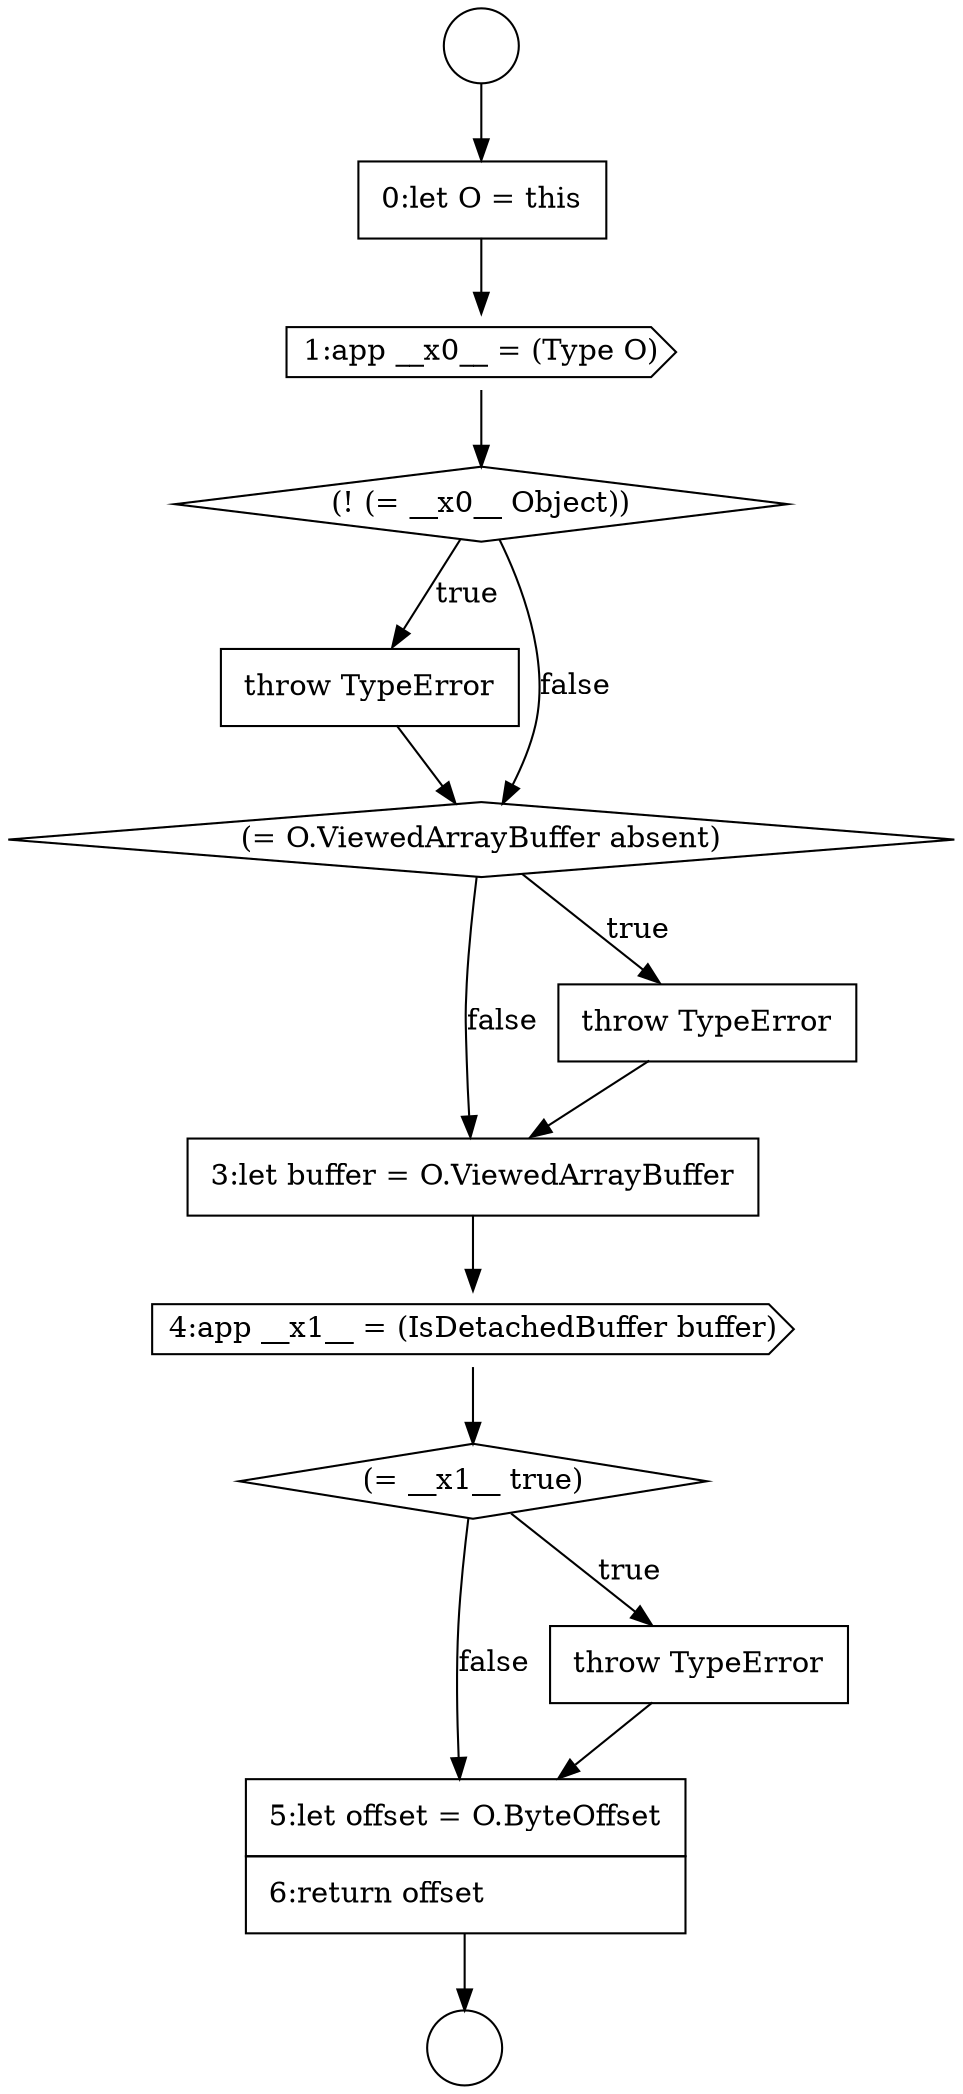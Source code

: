 digraph {
  node15450 [shape=none, margin=0, label=<<font color="black">
    <table border="0" cellborder="1" cellspacing="0" cellpadding="10">
      <tr><td align="left">3:let buffer = O.ViewedArrayBuffer</td></tr>
    </table>
  </font>> color="black" fillcolor="white" style=filled]
  node15445 [shape=cds, label=<<font color="black">1:app __x0__ = (Type O)</font>> color="black" fillcolor="white" style=filled]
  node15449 [shape=none, margin=0, label=<<font color="black">
    <table border="0" cellborder="1" cellspacing="0" cellpadding="10">
      <tr><td align="left">throw TypeError</td></tr>
    </table>
  </font>> color="black" fillcolor="white" style=filled]
  node15454 [shape=none, margin=0, label=<<font color="black">
    <table border="0" cellborder="1" cellspacing="0" cellpadding="10">
      <tr><td align="left">5:let offset = O.ByteOffset</td></tr>
      <tr><td align="left">6:return offset</td></tr>
    </table>
  </font>> color="black" fillcolor="white" style=filled]
  node15442 [shape=circle label=" " color="black" fillcolor="white" style=filled]
  node15446 [shape=diamond, label=<<font color="black">(! (= __x0__ Object))</font>> color="black" fillcolor="white" style=filled]
  node15447 [shape=none, margin=0, label=<<font color="black">
    <table border="0" cellborder="1" cellspacing="0" cellpadding="10">
      <tr><td align="left">throw TypeError</td></tr>
    </table>
  </font>> color="black" fillcolor="white" style=filled]
  node15443 [shape=circle label=" " color="black" fillcolor="white" style=filled]
  node15451 [shape=cds, label=<<font color="black">4:app __x1__ = (IsDetachedBuffer buffer)</font>> color="black" fillcolor="white" style=filled]
  node15448 [shape=diamond, label=<<font color="black">(= O.ViewedArrayBuffer absent)</font>> color="black" fillcolor="white" style=filled]
  node15444 [shape=none, margin=0, label=<<font color="black">
    <table border="0" cellborder="1" cellspacing="0" cellpadding="10">
      <tr><td align="left">0:let O = this</td></tr>
    </table>
  </font>> color="black" fillcolor="white" style=filled]
  node15452 [shape=diamond, label=<<font color="black">(= __x1__ true)</font>> color="black" fillcolor="white" style=filled]
  node15453 [shape=none, margin=0, label=<<font color="black">
    <table border="0" cellborder="1" cellspacing="0" cellpadding="10">
      <tr><td align="left">throw TypeError</td></tr>
    </table>
  </font>> color="black" fillcolor="white" style=filled]
  node15445 -> node15446 [ color="black"]
  node15450 -> node15451 [ color="black"]
  node15454 -> node15443 [ color="black"]
  node15452 -> node15453 [label=<<font color="black">true</font>> color="black"]
  node15452 -> node15454 [label=<<font color="black">false</font>> color="black"]
  node15444 -> node15445 [ color="black"]
  node15453 -> node15454 [ color="black"]
  node15446 -> node15447 [label=<<font color="black">true</font>> color="black"]
  node15446 -> node15448 [label=<<font color="black">false</font>> color="black"]
  node15449 -> node15450 [ color="black"]
  node15448 -> node15449 [label=<<font color="black">true</font>> color="black"]
  node15448 -> node15450 [label=<<font color="black">false</font>> color="black"]
  node15451 -> node15452 [ color="black"]
  node15447 -> node15448 [ color="black"]
  node15442 -> node15444 [ color="black"]
}
